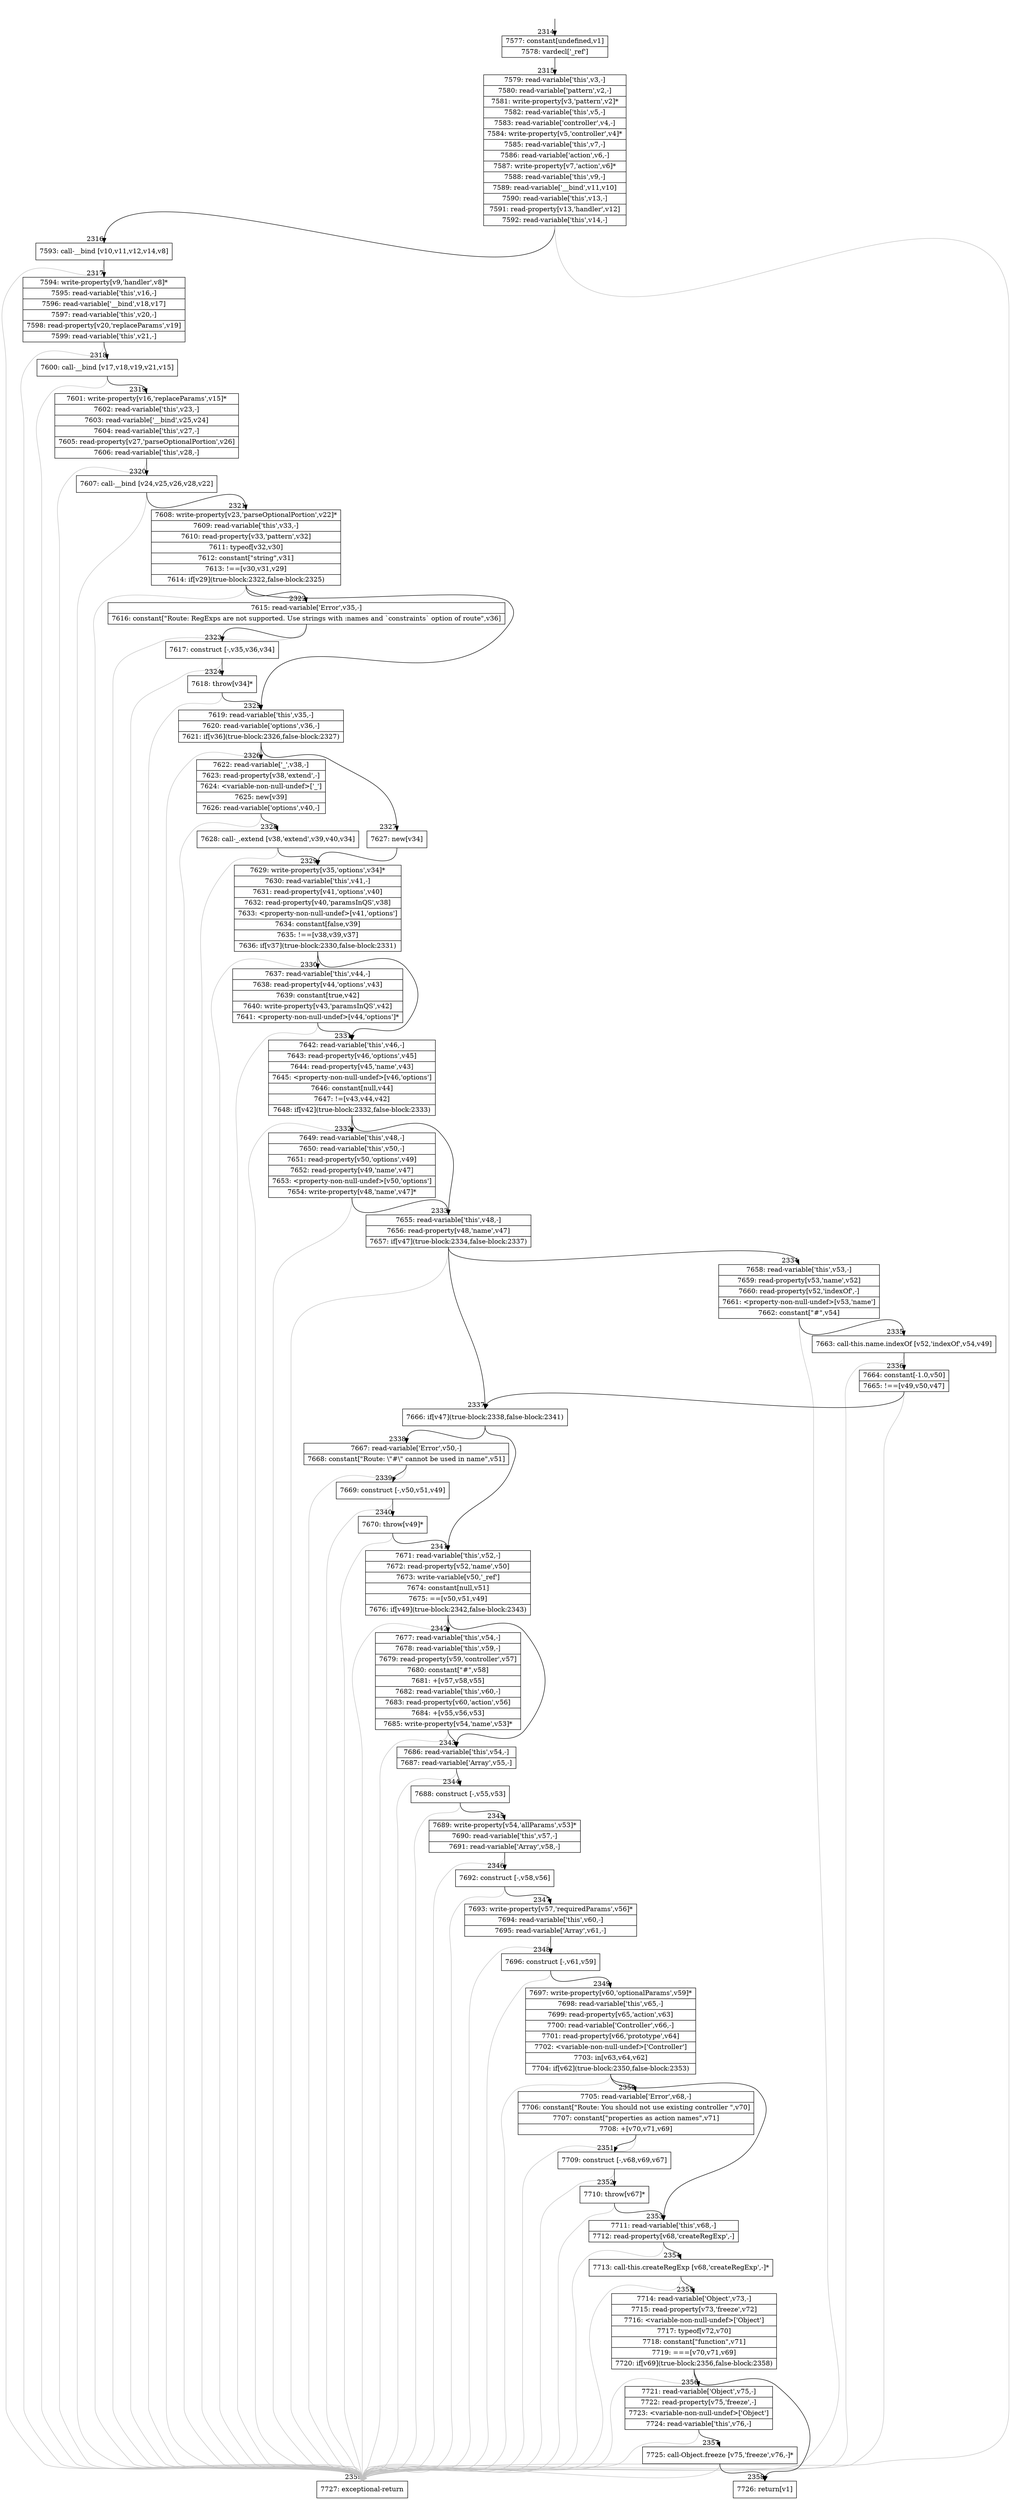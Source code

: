 digraph {
rankdir="TD"
BB_entry188[shape=none,label=""];
BB_entry188 -> BB2314 [tailport=s, headport=n, headlabel="    2314"]
BB2314 [shape=record label="{7577: constant[undefined,v1]|7578: vardecl['_ref']}" ] 
BB2314 -> BB2315 [tailport=s, headport=n, headlabel="      2315"]
BB2315 [shape=record label="{7579: read-variable['this',v3,-]|7580: read-variable['pattern',v2,-]|7581: write-property[v3,'pattern',v2]*|7582: read-variable['this',v5,-]|7583: read-variable['controller',v4,-]|7584: write-property[v5,'controller',v4]*|7585: read-variable['this',v7,-]|7586: read-variable['action',v6,-]|7587: write-property[v7,'action',v6]*|7588: read-variable['this',v9,-]|7589: read-variable['__bind',v11,v10]|7590: read-variable['this',v13,-]|7591: read-property[v13,'handler',v12]|7592: read-variable['this',v14,-]}" ] 
BB2315 -> BB2316 [tailport=s, headport=n, headlabel="      2316"]
BB2315 -> BB2359 [tailport=s, headport=n, color=gray, headlabel="      2359"]
BB2316 [shape=record label="{7593: call-__bind [v10,v11,v12,v14,v8]}" ] 
BB2316 -> BB2317 [tailport=s, headport=n, headlabel="      2317"]
BB2316 -> BB2359 [tailport=s, headport=n, color=gray]
BB2317 [shape=record label="{7594: write-property[v9,'handler',v8]*|7595: read-variable['this',v16,-]|7596: read-variable['__bind',v18,v17]|7597: read-variable['this',v20,-]|7598: read-property[v20,'replaceParams',v19]|7599: read-variable['this',v21,-]}" ] 
BB2317 -> BB2318 [tailport=s, headport=n, headlabel="      2318"]
BB2317 -> BB2359 [tailport=s, headport=n, color=gray]
BB2318 [shape=record label="{7600: call-__bind [v17,v18,v19,v21,v15]}" ] 
BB2318 -> BB2319 [tailport=s, headport=n, headlabel="      2319"]
BB2318 -> BB2359 [tailport=s, headport=n, color=gray]
BB2319 [shape=record label="{7601: write-property[v16,'replaceParams',v15]*|7602: read-variable['this',v23,-]|7603: read-variable['__bind',v25,v24]|7604: read-variable['this',v27,-]|7605: read-property[v27,'parseOptionalPortion',v26]|7606: read-variable['this',v28,-]}" ] 
BB2319 -> BB2320 [tailport=s, headport=n, headlabel="      2320"]
BB2319 -> BB2359 [tailport=s, headport=n, color=gray]
BB2320 [shape=record label="{7607: call-__bind [v24,v25,v26,v28,v22]}" ] 
BB2320 -> BB2321 [tailport=s, headport=n, headlabel="      2321"]
BB2320 -> BB2359 [tailport=s, headport=n, color=gray]
BB2321 [shape=record label="{7608: write-property[v23,'parseOptionalPortion',v22]*|7609: read-variable['this',v33,-]|7610: read-property[v33,'pattern',v32]|7611: typeof[v32,v30]|7612: constant[\"string\",v31]|7613: !==[v30,v31,v29]|7614: if[v29](true-block:2322,false-block:2325)}" ] 
BB2321 -> BB2322 [tailport=s, headport=n, headlabel="      2322"]
BB2321 -> BB2325 [tailport=s, headport=n, headlabel="      2325"]
BB2321 -> BB2359 [tailport=s, headport=n, color=gray]
BB2322 [shape=record label="{7615: read-variable['Error',v35,-]|7616: constant[\"Route: RegExps are not supported.        Use strings with :names and `constraints` option of route\",v36]}" ] 
BB2322 -> BB2323 [tailport=s, headport=n, headlabel="      2323"]
BB2322 -> BB2359 [tailport=s, headport=n, color=gray]
BB2323 [shape=record label="{7617: construct [-,v35,v36,v34]}" ] 
BB2323 -> BB2324 [tailport=s, headport=n, headlabel="      2324"]
BB2323 -> BB2359 [tailport=s, headport=n, color=gray]
BB2324 [shape=record label="{7618: throw[v34]*}" ] 
BB2324 -> BB2325 [tailport=s, headport=n]
BB2324 -> BB2359 [tailport=s, headport=n, color=gray]
BB2325 [shape=record label="{7619: read-variable['this',v35,-]|7620: read-variable['options',v36,-]|7621: if[v36](true-block:2326,false-block:2327)}" ] 
BB2325 -> BB2326 [tailport=s, headport=n, headlabel="      2326"]
BB2325 -> BB2327 [tailport=s, headport=n, headlabel="      2327"]
BB2325 -> BB2359 [tailport=s, headport=n, color=gray]
BB2326 [shape=record label="{7622: read-variable['_',v38,-]|7623: read-property[v38,'extend',-]|7624: \<variable-non-null-undef\>['_']|7625: new[v39]|7626: read-variable['options',v40,-]}" ] 
BB2326 -> BB2328 [tailport=s, headport=n, headlabel="      2328"]
BB2326 -> BB2359 [tailport=s, headport=n, color=gray]
BB2327 [shape=record label="{7627: new[v34]}" ] 
BB2327 -> BB2329 [tailport=s, headport=n, headlabel="      2329"]
BB2328 [shape=record label="{7628: call-_.extend [v38,'extend',v39,v40,v34]}" ] 
BB2328 -> BB2329 [tailport=s, headport=n]
BB2328 -> BB2359 [tailport=s, headport=n, color=gray]
BB2329 [shape=record label="{7629: write-property[v35,'options',v34]*|7630: read-variable['this',v41,-]|7631: read-property[v41,'options',v40]|7632: read-property[v40,'paramsInQS',v38]|7633: \<property-non-null-undef\>[v41,'options']|7634: constant[false,v39]|7635: !==[v38,v39,v37]|7636: if[v37](true-block:2330,false-block:2331)}" ] 
BB2329 -> BB2330 [tailport=s, headport=n, headlabel="      2330"]
BB2329 -> BB2331 [tailport=s, headport=n, headlabel="      2331"]
BB2329 -> BB2359 [tailport=s, headport=n, color=gray]
BB2330 [shape=record label="{7637: read-variable['this',v44,-]|7638: read-property[v44,'options',v43]|7639: constant[true,v42]|7640: write-property[v43,'paramsInQS',v42]|7641: \<property-non-null-undef\>[v44,'options']*}" ] 
BB2330 -> BB2331 [tailport=s, headport=n]
BB2330 -> BB2359 [tailport=s, headport=n, color=gray]
BB2331 [shape=record label="{7642: read-variable['this',v46,-]|7643: read-property[v46,'options',v45]|7644: read-property[v45,'name',v43]|7645: \<property-non-null-undef\>[v46,'options']|7646: constant[null,v44]|7647: !=[v43,v44,v42]|7648: if[v42](true-block:2332,false-block:2333)}" ] 
BB2331 -> BB2332 [tailport=s, headport=n, headlabel="      2332"]
BB2331 -> BB2333 [tailport=s, headport=n, headlabel="      2333"]
BB2331 -> BB2359 [tailport=s, headport=n, color=gray]
BB2332 [shape=record label="{7649: read-variable['this',v48,-]|7650: read-variable['this',v50,-]|7651: read-property[v50,'options',v49]|7652: read-property[v49,'name',v47]|7653: \<property-non-null-undef\>[v50,'options']|7654: write-property[v48,'name',v47]*}" ] 
BB2332 -> BB2333 [tailport=s, headport=n]
BB2332 -> BB2359 [tailport=s, headport=n, color=gray]
BB2333 [shape=record label="{7655: read-variable['this',v48,-]|7656: read-property[v48,'name',v47]|7657: if[v47](true-block:2334,false-block:2337)}" ] 
BB2333 -> BB2337 [tailport=s, headport=n, headlabel="      2337"]
BB2333 -> BB2334 [tailport=s, headport=n, headlabel="      2334"]
BB2333 -> BB2359 [tailport=s, headport=n, color=gray]
BB2334 [shape=record label="{7658: read-variable['this',v53,-]|7659: read-property[v53,'name',v52]|7660: read-property[v52,'indexOf',-]|7661: \<property-non-null-undef\>[v53,'name']|7662: constant[\"#\",v54]}" ] 
BB2334 -> BB2335 [tailport=s, headport=n, headlabel="      2335"]
BB2334 -> BB2359 [tailport=s, headport=n, color=gray]
BB2335 [shape=record label="{7663: call-this.name.indexOf [v52,'indexOf',v54,v49]}" ] 
BB2335 -> BB2336 [tailport=s, headport=n, headlabel="      2336"]
BB2335 -> BB2359 [tailport=s, headport=n, color=gray]
BB2336 [shape=record label="{7664: constant[-1.0,v50]|7665: !==[v49,v50,v47]}" ] 
BB2336 -> BB2337 [tailport=s, headport=n]
BB2336 -> BB2359 [tailport=s, headport=n, color=gray]
BB2337 [shape=record label="{7666: if[v47](true-block:2338,false-block:2341)}" ] 
BB2337 -> BB2338 [tailport=s, headport=n, headlabel="      2338"]
BB2337 -> BB2341 [tailport=s, headport=n, headlabel="      2341"]
BB2338 [shape=record label="{7667: read-variable['Error',v50,-]|7668: constant[\"Route: \\\"#\\\" cannot be used in name\",v51]}" ] 
BB2338 -> BB2339 [tailport=s, headport=n, headlabel="      2339"]
BB2338 -> BB2359 [tailport=s, headport=n, color=gray]
BB2339 [shape=record label="{7669: construct [-,v50,v51,v49]}" ] 
BB2339 -> BB2340 [tailport=s, headport=n, headlabel="      2340"]
BB2339 -> BB2359 [tailport=s, headport=n, color=gray]
BB2340 [shape=record label="{7670: throw[v49]*}" ] 
BB2340 -> BB2341 [tailport=s, headport=n]
BB2340 -> BB2359 [tailport=s, headport=n, color=gray]
BB2341 [shape=record label="{7671: read-variable['this',v52,-]|7672: read-property[v52,'name',v50]|7673: write-variable[v50,'_ref']|7674: constant[null,v51]|7675: ==[v50,v51,v49]|7676: if[v49](true-block:2342,false-block:2343)}" ] 
BB2341 -> BB2342 [tailport=s, headport=n, headlabel="      2342"]
BB2341 -> BB2343 [tailport=s, headport=n, headlabel="      2343"]
BB2341 -> BB2359 [tailport=s, headport=n, color=gray]
BB2342 [shape=record label="{7677: read-variable['this',v54,-]|7678: read-variable['this',v59,-]|7679: read-property[v59,'controller',v57]|7680: constant[\"#\",v58]|7681: +[v57,v58,v55]|7682: read-variable['this',v60,-]|7683: read-property[v60,'action',v56]|7684: +[v55,v56,v53]|7685: write-property[v54,'name',v53]*}" ] 
BB2342 -> BB2343 [tailport=s, headport=n]
BB2342 -> BB2359 [tailport=s, headport=n, color=gray]
BB2343 [shape=record label="{7686: read-variable['this',v54,-]|7687: read-variable['Array',v55,-]}" ] 
BB2343 -> BB2344 [tailport=s, headport=n, headlabel="      2344"]
BB2343 -> BB2359 [tailport=s, headport=n, color=gray]
BB2344 [shape=record label="{7688: construct [-,v55,v53]}" ] 
BB2344 -> BB2345 [tailport=s, headport=n, headlabel="      2345"]
BB2344 -> BB2359 [tailport=s, headport=n, color=gray]
BB2345 [shape=record label="{7689: write-property[v54,'allParams',v53]*|7690: read-variable['this',v57,-]|7691: read-variable['Array',v58,-]}" ] 
BB2345 -> BB2346 [tailport=s, headport=n, headlabel="      2346"]
BB2345 -> BB2359 [tailport=s, headport=n, color=gray]
BB2346 [shape=record label="{7692: construct [-,v58,v56]}" ] 
BB2346 -> BB2347 [tailport=s, headport=n, headlabel="      2347"]
BB2346 -> BB2359 [tailport=s, headport=n, color=gray]
BB2347 [shape=record label="{7693: write-property[v57,'requiredParams',v56]*|7694: read-variable['this',v60,-]|7695: read-variable['Array',v61,-]}" ] 
BB2347 -> BB2348 [tailport=s, headport=n, headlabel="      2348"]
BB2347 -> BB2359 [tailport=s, headport=n, color=gray]
BB2348 [shape=record label="{7696: construct [-,v61,v59]}" ] 
BB2348 -> BB2349 [tailport=s, headport=n, headlabel="      2349"]
BB2348 -> BB2359 [tailport=s, headport=n, color=gray]
BB2349 [shape=record label="{7697: write-property[v60,'optionalParams',v59]*|7698: read-variable['this',v65,-]|7699: read-property[v65,'action',v63]|7700: read-variable['Controller',v66,-]|7701: read-property[v66,'prototype',v64]|7702: \<variable-non-null-undef\>['Controller']|7703: in[v63,v64,v62]|7704: if[v62](true-block:2350,false-block:2353)}" ] 
BB2349 -> BB2350 [tailport=s, headport=n, headlabel="      2350"]
BB2349 -> BB2353 [tailport=s, headport=n, headlabel="      2353"]
BB2349 -> BB2359 [tailport=s, headport=n, color=gray]
BB2350 [shape=record label="{7705: read-variable['Error',v68,-]|7706: constant[\"Route: You should not use existing controller \",v70]|7707: constant[\"properties as action names\",v71]|7708: +[v70,v71,v69]}" ] 
BB2350 -> BB2351 [tailport=s, headport=n, headlabel="      2351"]
BB2350 -> BB2359 [tailport=s, headport=n, color=gray]
BB2351 [shape=record label="{7709: construct [-,v68,v69,v67]}" ] 
BB2351 -> BB2352 [tailport=s, headport=n, headlabel="      2352"]
BB2351 -> BB2359 [tailport=s, headport=n, color=gray]
BB2352 [shape=record label="{7710: throw[v67]*}" ] 
BB2352 -> BB2353 [tailport=s, headport=n]
BB2352 -> BB2359 [tailport=s, headport=n, color=gray]
BB2353 [shape=record label="{7711: read-variable['this',v68,-]|7712: read-property[v68,'createRegExp',-]}" ] 
BB2353 -> BB2354 [tailport=s, headport=n, headlabel="      2354"]
BB2353 -> BB2359 [tailport=s, headport=n, color=gray]
BB2354 [shape=record label="{7713: call-this.createRegExp [v68,'createRegExp',-]*}" ] 
BB2354 -> BB2355 [tailport=s, headport=n, headlabel="      2355"]
BB2354 -> BB2359 [tailport=s, headport=n, color=gray]
BB2355 [shape=record label="{7714: read-variable['Object',v73,-]|7715: read-property[v73,'freeze',v72]|7716: \<variable-non-null-undef\>['Object']|7717: typeof[v72,v70]|7718: constant[\"function\",v71]|7719: ===[v70,v71,v69]|7720: if[v69](true-block:2356,false-block:2358)}" ] 
BB2355 -> BB2356 [tailport=s, headport=n, headlabel="      2356"]
BB2355 -> BB2358 [tailport=s, headport=n, headlabel="      2358"]
BB2355 -> BB2359 [tailport=s, headport=n, color=gray]
BB2356 [shape=record label="{7721: read-variable['Object',v75,-]|7722: read-property[v75,'freeze',-]|7723: \<variable-non-null-undef\>['Object']|7724: read-variable['this',v76,-]}" ] 
BB2356 -> BB2357 [tailport=s, headport=n, headlabel="      2357"]
BB2356 -> BB2359 [tailport=s, headport=n, color=gray]
BB2357 [shape=record label="{7725: call-Object.freeze [v75,'freeze',v76,-]*}" ] 
BB2357 -> BB2358 [tailport=s, headport=n]
BB2357 -> BB2359 [tailport=s, headport=n, color=gray]
BB2358 [shape=record label="{7726: return[v1]}" ] 
BB2359 [shape=record label="{7727: exceptional-return}" ] 
//#$~ 2080
}
